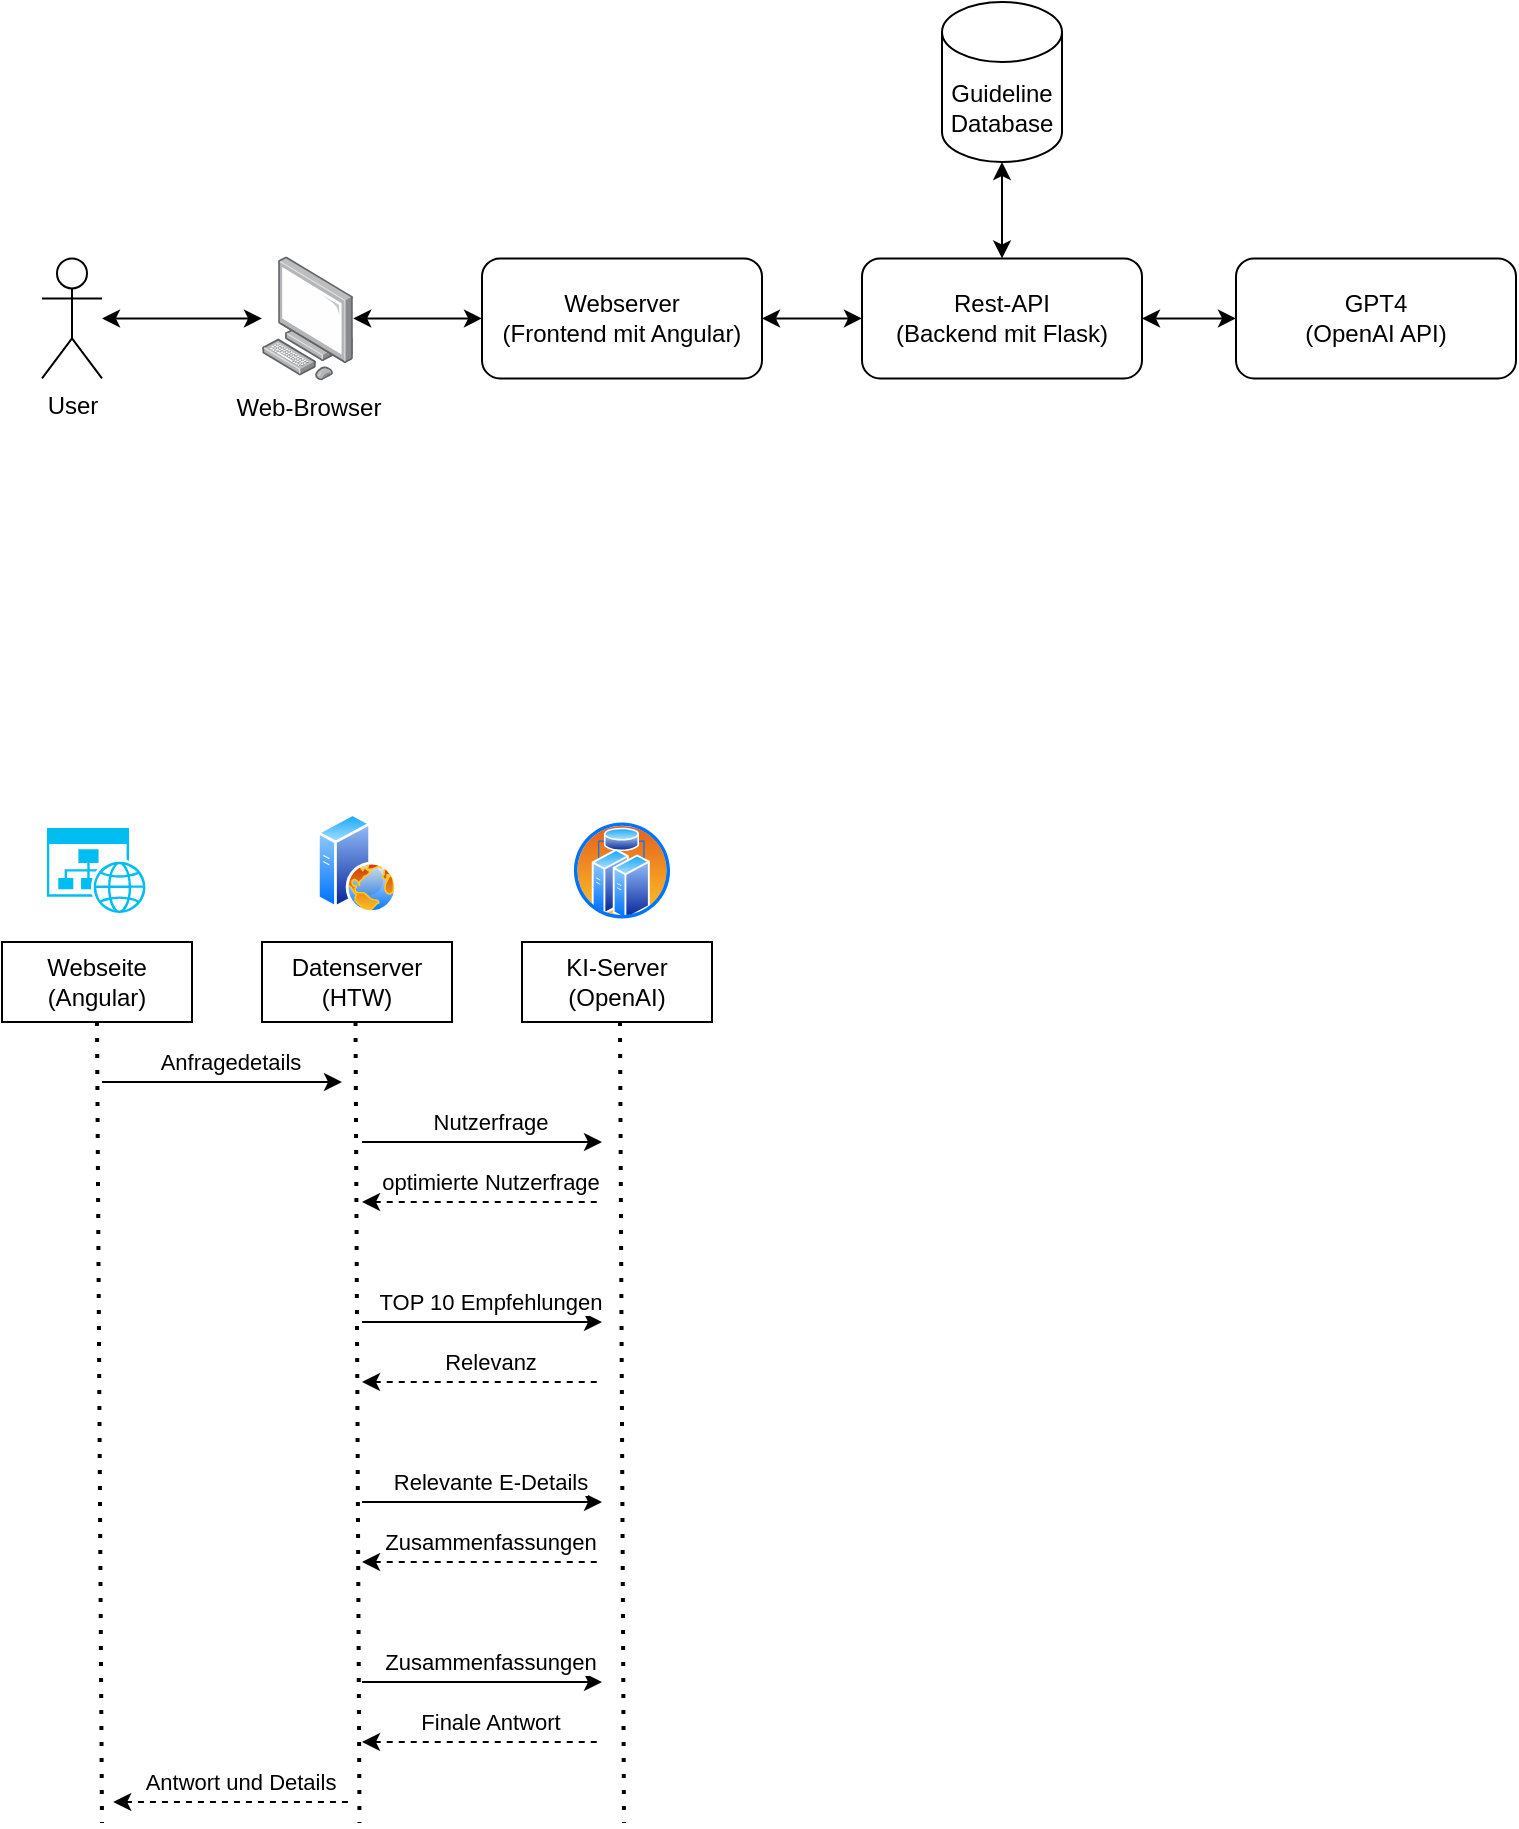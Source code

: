<mxfile version="22.0.3" type="device">
  <diagram name="Seite-1" id="12_2ake76O3UmebdMicb">
    <mxGraphModel dx="1180" dy="682" grid="1" gridSize="10" guides="1" tooltips="1" connect="1" arrows="1" fold="1" page="1" pageScale="1" pageWidth="827" pageHeight="1169" math="0" shadow="0">
      <root>
        <mxCell id="0" />
        <mxCell id="1" parent="0" />
        <mxCell id="awtgwrAvoFd4kLVsmxDe-6" style="rounded=0;orthogonalLoop=1;jettySize=auto;html=1;startArrow=classic;startFill=1;" edge="1" parent="1" source="awtgwrAvoFd4kLVsmxDe-2" target="awtgwrAvoFd4kLVsmxDe-5">
          <mxGeometry relative="1" as="geometry" />
        </mxCell>
        <mxCell id="awtgwrAvoFd4kLVsmxDe-2" value="User" style="shape=umlActor;verticalLabelPosition=bottom;verticalAlign=top;html=1;outlineConnect=0;" vertex="1" parent="1">
          <mxGeometry x="230" y="278.2" width="30" height="60" as="geometry" />
        </mxCell>
        <mxCell id="awtgwrAvoFd4kLVsmxDe-9" style="edgeStyle=orthogonalEdgeStyle;rounded=0;orthogonalLoop=1;jettySize=auto;html=1;startArrow=classic;startFill=1;" edge="1" parent="1" source="awtgwrAvoFd4kLVsmxDe-4" target="awtgwrAvoFd4kLVsmxDe-8">
          <mxGeometry relative="1" as="geometry" />
        </mxCell>
        <mxCell id="awtgwrAvoFd4kLVsmxDe-4" value="Webserver&lt;br&gt;(Frontend mit Angular)" style="rounded=1;whiteSpace=wrap;html=1;" vertex="1" parent="1">
          <mxGeometry x="450" y="278.2" width="140" height="60" as="geometry" />
        </mxCell>
        <mxCell id="awtgwrAvoFd4kLVsmxDe-7" style="edgeStyle=orthogonalEdgeStyle;rounded=0;orthogonalLoop=1;jettySize=auto;html=1;startArrow=classic;startFill=1;" edge="1" parent="1" source="awtgwrAvoFd4kLVsmxDe-5" target="awtgwrAvoFd4kLVsmxDe-4">
          <mxGeometry relative="1" as="geometry" />
        </mxCell>
        <mxCell id="awtgwrAvoFd4kLVsmxDe-5" value="Web-Browser" style="image;points=[];aspect=fixed;html=1;align=center;shadow=0;dashed=0;image=img/lib/allied_telesis/computer_and_terminals/Personal_Computer.svg;" vertex="1" parent="1">
          <mxGeometry x="340" y="277.3" width="45.6" height="61.8" as="geometry" />
        </mxCell>
        <mxCell id="awtgwrAvoFd4kLVsmxDe-11" style="edgeStyle=orthogonalEdgeStyle;rounded=0;orthogonalLoop=1;jettySize=auto;html=1;startArrow=classic;startFill=1;" edge="1" parent="1" source="awtgwrAvoFd4kLVsmxDe-8" target="awtgwrAvoFd4kLVsmxDe-10">
          <mxGeometry relative="1" as="geometry" />
        </mxCell>
        <mxCell id="awtgwrAvoFd4kLVsmxDe-13" style="edgeStyle=orthogonalEdgeStyle;rounded=0;orthogonalLoop=1;jettySize=auto;html=1;startArrow=classic;startFill=1;" edge="1" parent="1" source="awtgwrAvoFd4kLVsmxDe-8" target="awtgwrAvoFd4kLVsmxDe-12">
          <mxGeometry relative="1" as="geometry" />
        </mxCell>
        <mxCell id="awtgwrAvoFd4kLVsmxDe-8" value="Rest-API&lt;br&gt;(Backend mit Flask)" style="rounded=1;whiteSpace=wrap;html=1;" vertex="1" parent="1">
          <mxGeometry x="640" y="278.2" width="140" height="60" as="geometry" />
        </mxCell>
        <mxCell id="awtgwrAvoFd4kLVsmxDe-10" value="GPT4&lt;br&gt;(OpenAI API)" style="rounded=1;whiteSpace=wrap;html=1;" vertex="1" parent="1">
          <mxGeometry x="827" y="278.2" width="140" height="60" as="geometry" />
        </mxCell>
        <mxCell id="awtgwrAvoFd4kLVsmxDe-12" value="Guideline&lt;br&gt;Database" style="shape=cylinder3;whiteSpace=wrap;html=1;boundedLbl=1;backgroundOutline=1;size=15;" vertex="1" parent="1">
          <mxGeometry x="680" y="150" width="60" height="80" as="geometry" />
        </mxCell>
        <mxCell id="awtgwrAvoFd4kLVsmxDe-17" value="Datenserver&lt;br&gt;(HTW)" style="rounded=0;whiteSpace=wrap;html=1;" vertex="1" parent="1">
          <mxGeometry x="340" y="620" width="95" height="40" as="geometry" />
        </mxCell>
        <mxCell id="awtgwrAvoFd4kLVsmxDe-18" value="" style="verticalLabelPosition=bottom;html=1;verticalAlign=top;align=center;strokeColor=none;fillColor=#00BEF2;shape=mxgraph.azure.website_generic;pointerEvents=1;" vertex="1" parent="1">
          <mxGeometry x="232.5" y="563" width="50" height="42.5" as="geometry" />
        </mxCell>
        <mxCell id="awtgwrAvoFd4kLVsmxDe-19" value="Webseite&lt;br&gt;(Angular)" style="rounded=0;whiteSpace=wrap;html=1;" vertex="1" parent="1">
          <mxGeometry x="210" y="620" width="95" height="40" as="geometry" />
        </mxCell>
        <mxCell id="awtgwrAvoFd4kLVsmxDe-20" value="" style="image;aspect=fixed;perimeter=ellipsePerimeter;html=1;align=center;shadow=0;dashed=0;spacingTop=3;image=img/lib/active_directory/web_server.svg;" vertex="1" parent="1">
          <mxGeometry x="367.5" y="555.5" width="40" height="50" as="geometry" />
        </mxCell>
        <mxCell id="awtgwrAvoFd4kLVsmxDe-21" value="KI-Server&lt;br&gt;(OpenAI)" style="rounded=0;whiteSpace=wrap;html=1;" vertex="1" parent="1">
          <mxGeometry x="470" y="620" width="95" height="40" as="geometry" />
        </mxCell>
        <mxCell id="awtgwrAvoFd4kLVsmxDe-23" value="" style="image;aspect=fixed;perimeter=ellipsePerimeter;html=1;align=center;shadow=0;dashed=0;spacingTop=3;image=img/lib/active_directory/cluster_server.svg;" vertex="1" parent="1">
          <mxGeometry x="495" y="559.25" width="50" height="50" as="geometry" />
        </mxCell>
        <mxCell id="awtgwrAvoFd4kLVsmxDe-24" value="" style="endArrow=none;dashed=1;html=1;dashPattern=1 3;strokeWidth=2;rounded=0;exitX=0.5;exitY=1;exitDx=0;exitDy=0;" edge="1" parent="1" source="awtgwrAvoFd4kLVsmxDe-19">
          <mxGeometry width="50" height="50" relative="1" as="geometry">
            <mxPoint x="350" y="760" as="sourcePoint" />
            <mxPoint x="260" y="1060.476" as="targetPoint" />
          </mxGeometry>
        </mxCell>
        <mxCell id="awtgwrAvoFd4kLVsmxDe-25" value="" style="endArrow=none;dashed=1;html=1;dashPattern=1 3;strokeWidth=2;rounded=0;exitX=0.5;exitY=1;exitDx=0;exitDy=0;" edge="1" parent="1">
          <mxGeometry width="50" height="50" relative="1" as="geometry">
            <mxPoint x="386.75" y="660" as="sourcePoint" />
            <mxPoint x="388.75" y="1060.476" as="targetPoint" />
          </mxGeometry>
        </mxCell>
        <mxCell id="awtgwrAvoFd4kLVsmxDe-26" value="" style="endArrow=none;dashed=1;html=1;dashPattern=1 3;strokeWidth=2;rounded=0;exitX=0.5;exitY=1;exitDx=0;exitDy=0;" edge="1" parent="1">
          <mxGeometry width="50" height="50" relative="1" as="geometry">
            <mxPoint x="519" y="660" as="sourcePoint" />
            <mxPoint x="521" y="1060.476" as="targetPoint" />
          </mxGeometry>
        </mxCell>
        <mxCell id="awtgwrAvoFd4kLVsmxDe-28" value="" style="endArrow=classic;html=1;rounded=0;" edge="1" parent="1">
          <mxGeometry width="50" height="50" relative="1" as="geometry">
            <mxPoint x="260" y="690" as="sourcePoint" />
            <mxPoint x="380" y="690" as="targetPoint" />
          </mxGeometry>
        </mxCell>
        <mxCell id="awtgwrAvoFd4kLVsmxDe-29" value="Anfragedetails" style="edgeLabel;html=1;align=center;verticalAlign=middle;resizable=0;points=[];" vertex="1" connectable="0" parent="awtgwrAvoFd4kLVsmxDe-28">
          <mxGeometry x="0.06" y="2" relative="1" as="geometry">
            <mxPoint y="-8" as="offset" />
          </mxGeometry>
        </mxCell>
        <mxCell id="awtgwrAvoFd4kLVsmxDe-32" value="" style="endArrow=classic;html=1;rounded=0;" edge="1" parent="1">
          <mxGeometry width="50" height="50" relative="1" as="geometry">
            <mxPoint x="390" y="720" as="sourcePoint" />
            <mxPoint x="510" y="720" as="targetPoint" />
          </mxGeometry>
        </mxCell>
        <mxCell id="awtgwrAvoFd4kLVsmxDe-33" value="Nutzerfrage" style="edgeLabel;html=1;align=center;verticalAlign=middle;resizable=0;points=[];" vertex="1" connectable="0" parent="awtgwrAvoFd4kLVsmxDe-32">
          <mxGeometry x="0.06" y="2" relative="1" as="geometry">
            <mxPoint y="-8" as="offset" />
          </mxGeometry>
        </mxCell>
        <mxCell id="awtgwrAvoFd4kLVsmxDe-34" value="" style="endArrow=none;html=1;rounded=0;startArrow=classic;startFill=1;endFill=0;dashed=1;" edge="1" parent="1">
          <mxGeometry width="50" height="50" relative="1" as="geometry">
            <mxPoint x="390" y="750" as="sourcePoint" />
            <mxPoint x="510" y="750" as="targetPoint" />
          </mxGeometry>
        </mxCell>
        <mxCell id="awtgwrAvoFd4kLVsmxDe-35" value="optimierte Nutzerfrage" style="edgeLabel;html=1;align=center;verticalAlign=middle;resizable=0;points=[];" vertex="1" connectable="0" parent="awtgwrAvoFd4kLVsmxDe-34">
          <mxGeometry x="0.06" y="2" relative="1" as="geometry">
            <mxPoint y="-8" as="offset" />
          </mxGeometry>
        </mxCell>
        <mxCell id="awtgwrAvoFd4kLVsmxDe-36" value="" style="endArrow=classic;html=1;rounded=0;" edge="1" parent="1">
          <mxGeometry width="50" height="50" relative="1" as="geometry">
            <mxPoint x="390" y="810" as="sourcePoint" />
            <mxPoint x="510" y="810" as="targetPoint" />
          </mxGeometry>
        </mxCell>
        <mxCell id="awtgwrAvoFd4kLVsmxDe-37" value="TOP 10 Empfehlungen" style="edgeLabel;html=1;align=center;verticalAlign=middle;resizable=0;points=[];" vertex="1" connectable="0" parent="awtgwrAvoFd4kLVsmxDe-36">
          <mxGeometry x="0.06" y="2" relative="1" as="geometry">
            <mxPoint y="-8" as="offset" />
          </mxGeometry>
        </mxCell>
        <mxCell id="awtgwrAvoFd4kLVsmxDe-38" value="" style="endArrow=none;html=1;rounded=0;startArrow=classic;startFill=1;endFill=0;dashed=1;" edge="1" parent="1">
          <mxGeometry width="50" height="50" relative="1" as="geometry">
            <mxPoint x="390" y="840" as="sourcePoint" />
            <mxPoint x="510" y="840" as="targetPoint" />
          </mxGeometry>
        </mxCell>
        <mxCell id="awtgwrAvoFd4kLVsmxDe-39" value="Relevanz" style="edgeLabel;html=1;align=center;verticalAlign=middle;resizable=0;points=[];" vertex="1" connectable="0" parent="awtgwrAvoFd4kLVsmxDe-38">
          <mxGeometry x="0.06" y="2" relative="1" as="geometry">
            <mxPoint y="-8" as="offset" />
          </mxGeometry>
        </mxCell>
        <mxCell id="awtgwrAvoFd4kLVsmxDe-40" value="" style="endArrow=classic;html=1;rounded=0;" edge="1" parent="1">
          <mxGeometry width="50" height="50" relative="1" as="geometry">
            <mxPoint x="390" y="900" as="sourcePoint" />
            <mxPoint x="510" y="900" as="targetPoint" />
          </mxGeometry>
        </mxCell>
        <mxCell id="awtgwrAvoFd4kLVsmxDe-41" value="Relevante E-Details" style="edgeLabel;html=1;align=center;verticalAlign=middle;resizable=0;points=[];" vertex="1" connectable="0" parent="awtgwrAvoFd4kLVsmxDe-40">
          <mxGeometry x="0.06" y="2" relative="1" as="geometry">
            <mxPoint y="-8" as="offset" />
          </mxGeometry>
        </mxCell>
        <mxCell id="awtgwrAvoFd4kLVsmxDe-42" value="" style="endArrow=none;html=1;rounded=0;startArrow=classic;startFill=1;endFill=0;dashed=1;" edge="1" parent="1">
          <mxGeometry width="50" height="50" relative="1" as="geometry">
            <mxPoint x="390" y="930" as="sourcePoint" />
            <mxPoint x="510" y="930" as="targetPoint" />
          </mxGeometry>
        </mxCell>
        <mxCell id="awtgwrAvoFd4kLVsmxDe-43" value="Zusammenfassungen" style="edgeLabel;html=1;align=center;verticalAlign=middle;resizable=0;points=[];" vertex="1" connectable="0" parent="awtgwrAvoFd4kLVsmxDe-42">
          <mxGeometry x="0.06" y="2" relative="1" as="geometry">
            <mxPoint y="-8" as="offset" />
          </mxGeometry>
        </mxCell>
        <mxCell id="awtgwrAvoFd4kLVsmxDe-44" value="" style="endArrow=classic;html=1;rounded=0;" edge="1" parent="1">
          <mxGeometry width="50" height="50" relative="1" as="geometry">
            <mxPoint x="390" y="990" as="sourcePoint" />
            <mxPoint x="510" y="990" as="targetPoint" />
          </mxGeometry>
        </mxCell>
        <mxCell id="awtgwrAvoFd4kLVsmxDe-45" value="Zusammenfassungen" style="edgeLabel;html=1;align=center;verticalAlign=middle;resizable=0;points=[];" vertex="1" connectable="0" parent="awtgwrAvoFd4kLVsmxDe-44">
          <mxGeometry x="0.06" y="2" relative="1" as="geometry">
            <mxPoint y="-8" as="offset" />
          </mxGeometry>
        </mxCell>
        <mxCell id="awtgwrAvoFd4kLVsmxDe-46" value="" style="endArrow=none;html=1;rounded=0;startArrow=classic;startFill=1;endFill=0;dashed=1;" edge="1" parent="1">
          <mxGeometry width="50" height="50" relative="1" as="geometry">
            <mxPoint x="390" y="1020" as="sourcePoint" />
            <mxPoint x="510" y="1020" as="targetPoint" />
          </mxGeometry>
        </mxCell>
        <mxCell id="awtgwrAvoFd4kLVsmxDe-47" value="Finale Antwort" style="edgeLabel;html=1;align=center;verticalAlign=middle;resizable=0;points=[];" vertex="1" connectable="0" parent="awtgwrAvoFd4kLVsmxDe-46">
          <mxGeometry x="0.06" y="2" relative="1" as="geometry">
            <mxPoint y="-8" as="offset" />
          </mxGeometry>
        </mxCell>
        <mxCell id="awtgwrAvoFd4kLVsmxDe-50" value="" style="endArrow=none;html=1;rounded=0;startArrow=classic;startFill=1;endFill=0;dashed=1;" edge="1" parent="1">
          <mxGeometry width="50" height="50" relative="1" as="geometry">
            <mxPoint x="265.6" y="1050" as="sourcePoint" />
            <mxPoint x="385.6" y="1050" as="targetPoint" />
          </mxGeometry>
        </mxCell>
        <mxCell id="awtgwrAvoFd4kLVsmxDe-51" value="Antwort und Details" style="edgeLabel;html=1;align=center;verticalAlign=middle;resizable=0;points=[];" vertex="1" connectable="0" parent="awtgwrAvoFd4kLVsmxDe-50">
          <mxGeometry x="0.06" y="2" relative="1" as="geometry">
            <mxPoint y="-8" as="offset" />
          </mxGeometry>
        </mxCell>
      </root>
    </mxGraphModel>
  </diagram>
</mxfile>
